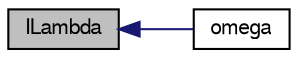 digraph "ILambda"
{
  bgcolor="transparent";
  edge [fontname="FreeSans",fontsize="10",labelfontname="FreeSans",labelfontsize="10"];
  node [fontname="FreeSans",fontsize="10",shape=record];
  rankdir="LR";
  Node156 [label="ILambda",height=0.2,width=0.4,color="black", fillcolor="grey75", style="filled", fontcolor="black"];
  Node156 -> Node157 [dir="back",color="midnightblue",fontsize="10",style="solid",fontname="FreeSans"];
  Node157 [label="omega",height=0.2,width=0.4,color="black",URL="$a30026.html#a809c3ae4e2d0196e4b1f5159ab2106a1",tooltip="Return the solid angle. "];
}
